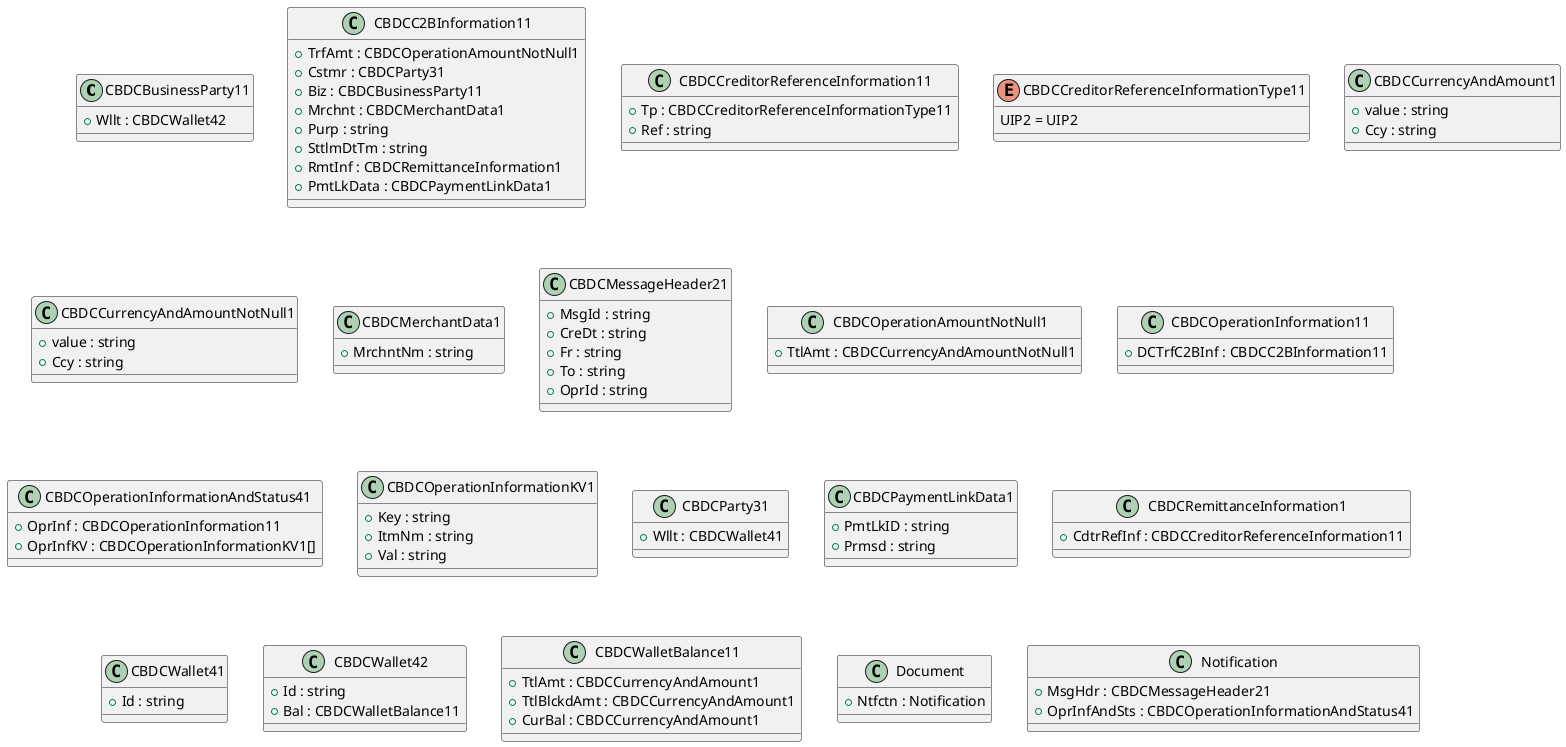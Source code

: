 @startuml

class CBDCBusinessParty11 {
    +Wllt : CBDCWallet42
}
class CBDCC2BInformation11 {
    +TrfAmt : CBDCOperationAmountNotNull1
    +Cstmr : CBDCParty31
    +Biz : CBDCBusinessParty11
    +Mrchnt : CBDCMerchantData1
    +Purp : string
    +SttlmDtTm : string
    +RmtInf : CBDCRemittanceInformation1
    +PmtLkData : CBDCPaymentLinkData1
}
class CBDCCreditorReferenceInformation11 {
    +Tp : CBDCCreditorReferenceInformationType11
    +Ref : string
}
enum CBDCCreditorReferenceInformationType11 {
    UIP2 = UIP2
}
class CBDCCurrencyAndAmount1 {
    +value : string
    +Ccy : string
}
class CBDCCurrencyAndAmountNotNull1 {
    +value : string
    +Ccy : string
}
class CBDCMerchantData1 {
    +MrchntNm : string
}
class CBDCMessageHeader21 {
    +MsgId : string
    +CreDt : string
    +Fr : string
    +To : string
    +OprId : string
}
class CBDCOperationAmountNotNull1 {
    +TtlAmt : CBDCCurrencyAndAmountNotNull1
}
class CBDCOperationInformation11 {
    +DCTrfC2BInf : CBDCC2BInformation11
}
class CBDCOperationInformationAndStatus41 {
    +OprInf : CBDCOperationInformation11
    +OprInfKV : CBDCOperationInformationKV1[]
}
class CBDCOperationInformationKV1 {
    +Key : string
    +ItmNm : string
    +Val : string
}
class CBDCParty31 {
    +Wllt : CBDCWallet41
}
class CBDCPaymentLinkData1 {
    +PmtLkID : string
    +Prmsd : string
}
class CBDCRemittanceInformation1 {
    +CdtrRefInf : CBDCCreditorReferenceInformation11
}
class CBDCWallet41 {
    +Id : string
}
class CBDCWallet42 {
    +Id : string
    +Bal : CBDCWalletBalance11
}
class CBDCWalletBalance11 {
    +TtlAmt : CBDCCurrencyAndAmount1
    +TtlBlckdAmt : CBDCCurrencyAndAmount1
    +CurBal : CBDCCurrencyAndAmount1
}
class Document {
    +Ntfctn : Notification
}
class Notification {
    +MsgHdr : CBDCMessageHeader21
    +OprInfAndSts : CBDCOperationInformationAndStatus41
}

@enduml
